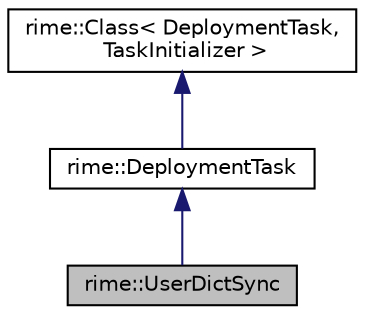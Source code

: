 digraph "rime::UserDictSync"
{
  edge [fontname="Helvetica",fontsize="10",labelfontname="Helvetica",labelfontsize="10"];
  node [fontname="Helvetica",fontsize="10",shape=record];
  Node1 [label="rime::UserDictSync",height=0.2,width=0.4,color="black", fillcolor="grey75", style="filled" fontcolor="black"];
  Node2 -> Node1 [dir="back",color="midnightblue",fontsize="10",style="solid",fontname="Helvetica"];
  Node2 [label="rime::DeploymentTask",height=0.2,width=0.4,color="black", fillcolor="white", style="filled",URL="$a00050.html"];
  Node3 -> Node2 [dir="back",color="midnightblue",fontsize="10",style="solid",fontname="Helvetica"];
  Node3 [label="rime::Class\< DeploymentTask,\l TaskInitializer \>",height=0.2,width=0.4,color="black", fillcolor="white", style="filled",URL="$a00017.html"];
}
